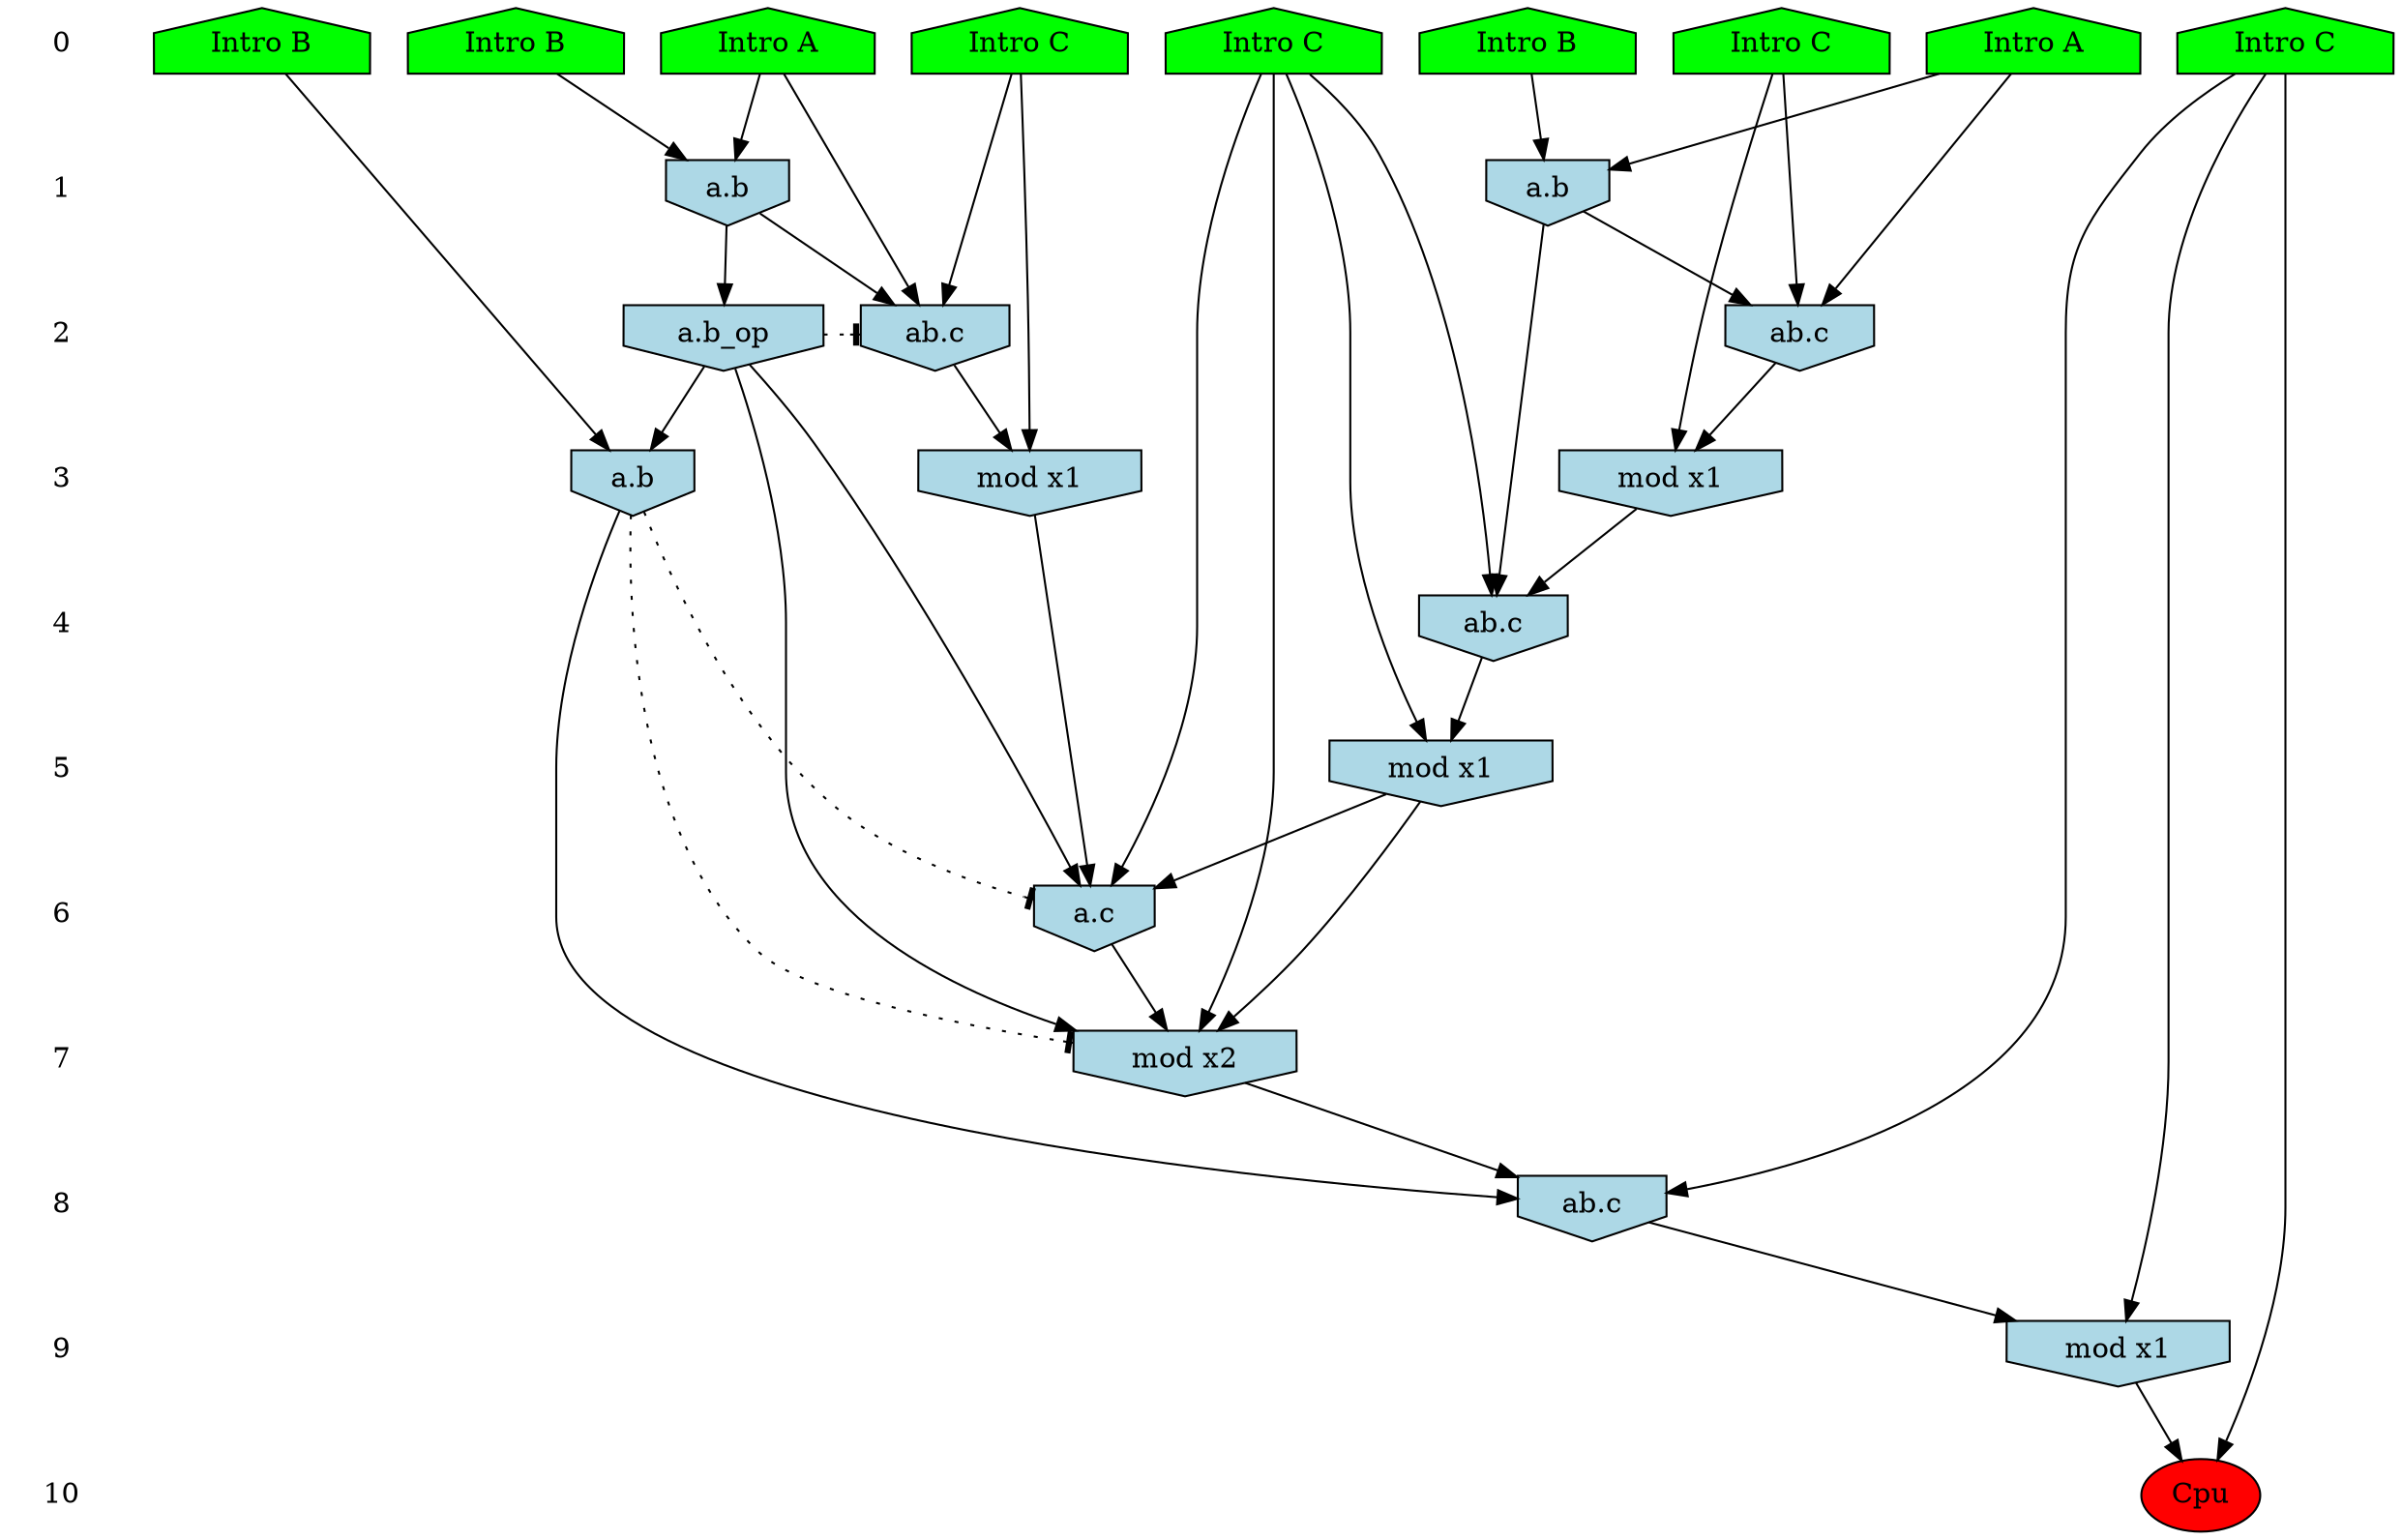 /* Compression of 2 causal flows obtained in average at 1.141030E+01 t.u */
/* Compressed causal flows were: [905;2391] */
digraph G{
 ranksep=.5 ; 
{ rank = same ; "0" [shape=plaintext] ; node_1 [label ="Intro B", shape=house, style=filled, fillcolor=green] ;
node_2 [label ="Intro B", shape=house, style=filled, fillcolor=green] ;
node_3 [label ="Intro A", shape=house, style=filled, fillcolor=green] ;
node_4 [label ="Intro B", shape=house, style=filled, fillcolor=green] ;
node_5 [label ="Intro A", shape=house, style=filled, fillcolor=green] ;
node_6 [label ="Intro C", shape=house, style=filled, fillcolor=green] ;
node_7 [label ="Intro C", shape=house, style=filled, fillcolor=green] ;
node_8 [label ="Intro C", shape=house, style=filled, fillcolor=green] ;
node_9 [label ="Intro C", shape=house, style=filled, fillcolor=green] ;
}
{ rank = same ; "1" [shape=plaintext] ; node_10 [label="a.b", shape=invhouse, style=filled, fillcolor = lightblue] ;
node_11 [label="a.b", shape=invhouse, style=filled, fillcolor = lightblue] ;
}
{ rank = same ; "2" [shape=plaintext] ; node_12 [label="ab.c", shape=invhouse, style=filled, fillcolor = lightblue] ;
node_13 [label="ab.c", shape=invhouse, style=filled, fillcolor = lightblue] ;
node_14 [label="a.b_op", shape=invhouse, style=filled, fillcolor = lightblue] ;
}
{ rank = same ; "3" [shape=plaintext] ; node_15 [label="mod x1", shape=invhouse, style=filled, fillcolor = lightblue] ;
node_16 [label="mod x1", shape=invhouse, style=filled, fillcolor = lightblue] ;
node_21 [label="a.b", shape=invhouse, style=filled, fillcolor = lightblue] ;
}
{ rank = same ; "4" [shape=plaintext] ; node_17 [label="ab.c", shape=invhouse, style=filled, fillcolor = lightblue] ;
}
{ rank = same ; "5" [shape=plaintext] ; node_18 [label="mod x1", shape=invhouse, style=filled, fillcolor = lightblue] ;
}
{ rank = same ; "6" [shape=plaintext] ; node_19 [label="a.c", shape=invhouse, style=filled, fillcolor = lightblue] ;
}
{ rank = same ; "7" [shape=plaintext] ; node_20 [label="mod x2", shape=invhouse, style=filled, fillcolor = lightblue] ;
}
{ rank = same ; "8" [shape=plaintext] ; node_22 [label="ab.c", shape=invhouse, style=filled, fillcolor = lightblue] ;
}
{ rank = same ; "9" [shape=plaintext] ; node_23 [label="mod x1", shape=invhouse, style=filled, fillcolor = lightblue] ;
}
{ rank = same ; "10" [shape=plaintext] ; node_24 [label ="Cpu", style=filled, fillcolor=red] ;
}
"0" -> "1" [style="invis"]; 
"1" -> "2" [style="invis"]; 
"2" -> "3" [style="invis"]; 
"3" -> "4" [style="invis"]; 
"4" -> "5" [style="invis"]; 
"5" -> "6" [style="invis"]; 
"6" -> "7" [style="invis"]; 
"7" -> "8" [style="invis"]; 
"8" -> "9" [style="invis"]; 
"9" -> "10" [style="invis"]; 
node_2 -> node_10
node_3 -> node_10
node_1 -> node_11
node_5 -> node_11
node_3 -> node_12
node_7 -> node_12
node_10 -> node_12
node_5 -> node_13
node_6 -> node_13
node_11 -> node_13
node_10 -> node_14
node_6 -> node_15
node_13 -> node_15
node_7 -> node_16
node_12 -> node_16
node_8 -> node_17
node_11 -> node_17
node_15 -> node_17
node_8 -> node_18
node_17 -> node_18
node_8 -> node_19
node_14 -> node_19
node_16 -> node_19
node_18 -> node_19
node_8 -> node_20
node_14 -> node_20
node_18 -> node_20
node_19 -> node_20
node_4 -> node_21
node_14 -> node_21
node_9 -> node_22
node_20 -> node_22
node_21 -> node_22
node_9 -> node_23
node_22 -> node_23
node_9 -> node_24
node_23 -> node_24
node_14 -> node_12 [style=dotted, arrowhead = tee] 
node_21 -> node_20 [style=dotted, arrowhead = tee] 
node_21 -> node_19 [style=dotted, arrowhead = tee] 
}
/*
 Dot generation time: 0.000118
*/